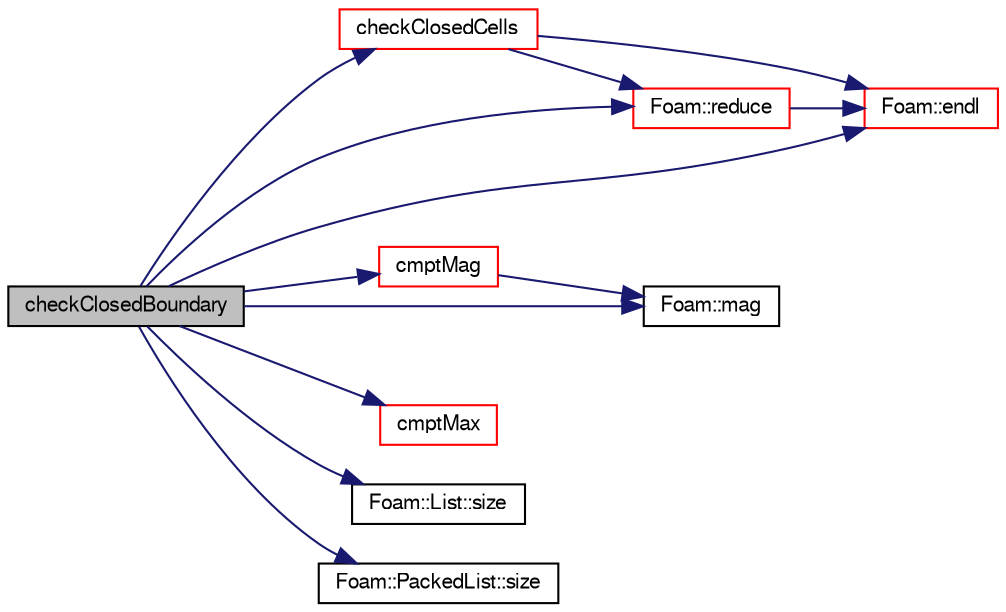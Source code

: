 digraph "checkClosedBoundary"
{
  bgcolor="transparent";
  edge [fontname="FreeSans",fontsize="10",labelfontname="FreeSans",labelfontsize="10"];
  node [fontname="FreeSans",fontsize="10",shape=record];
  rankdir="LR";
  Node10496 [label="checkClosedBoundary",height=0.2,width=0.4,color="black", fillcolor="grey75", style="filled", fontcolor="black"];
  Node10496 -> Node10497 [color="midnightblue",fontsize="10",style="solid",fontname="FreeSans"];
  Node10497 [label="checkClosedCells",height=0.2,width=0.4,color="red",URL="$a27530.html#af0e7222539cef4406854c6aca017cc11",tooltip="Check cells for closedness. "];
  Node10497 -> Node10498 [color="midnightblue",fontsize="10",style="solid",fontname="FreeSans"];
  Node10498 [label="Foam::endl",height=0.2,width=0.4,color="red",URL="$a21124.html#a2db8fe02a0d3909e9351bb4275b23ce4",tooltip="Add newline and flush stream. "];
  Node10497 -> Node10503 [color="midnightblue",fontsize="10",style="solid",fontname="FreeSans"];
  Node10503 [label="Foam::reduce",height=0.2,width=0.4,color="red",URL="$a21124.html#a7ffd6af4acc2eb9ba72ee296b5ecda23"];
  Node10503 -> Node10498 [color="midnightblue",fontsize="10",style="solid",fontname="FreeSans"];
  Node10496 -> Node10833 [color="midnightblue",fontsize="10",style="solid",fontname="FreeSans"];
  Node10833 [label="cmptMag",height=0.2,width=0.4,color="red",URL="$a12539.html#a9180528922650a6b9a3b302e27e621b9"];
  Node10833 -> Node10520 [color="midnightblue",fontsize="10",style="solid",fontname="FreeSans"];
  Node10520 [label="Foam::mag",height=0.2,width=0.4,color="black",URL="$a21124.html#a929da2a3fdcf3dacbbe0487d3a330dae"];
  Node10496 -> Node10861 [color="midnightblue",fontsize="10",style="solid",fontname="FreeSans"];
  Node10861 [label="cmptMax",height=0.2,width=0.4,color="red",URL="$a12539.html#a7c5faef6f02dd084bf6fb08a04a04655"];
  Node10496 -> Node10498 [color="midnightblue",fontsize="10",style="solid",fontname="FreeSans"];
  Node10496 -> Node10520 [color="midnightblue",fontsize="10",style="solid",fontname="FreeSans"];
  Node10496 -> Node10503 [color="midnightblue",fontsize="10",style="solid",fontname="FreeSans"];
  Node10496 -> Node10506 [color="midnightblue",fontsize="10",style="solid",fontname="FreeSans"];
  Node10506 [label="Foam::List::size",height=0.2,width=0.4,color="black",URL="$a25694.html#a8a5f6fa29bd4b500caf186f60245b384",tooltip="Override size to be inconsistent with allocated storage. "];
  Node10496 -> Node10862 [color="midnightblue",fontsize="10",style="solid",fontname="FreeSans"];
  Node10862 [label="Foam::PackedList::size",height=0.2,width=0.4,color="black",URL="$a25938.html#a47b3bf30da1eb3ab8076b5fbe00e0494",tooltip="Number of entries. "];
}
